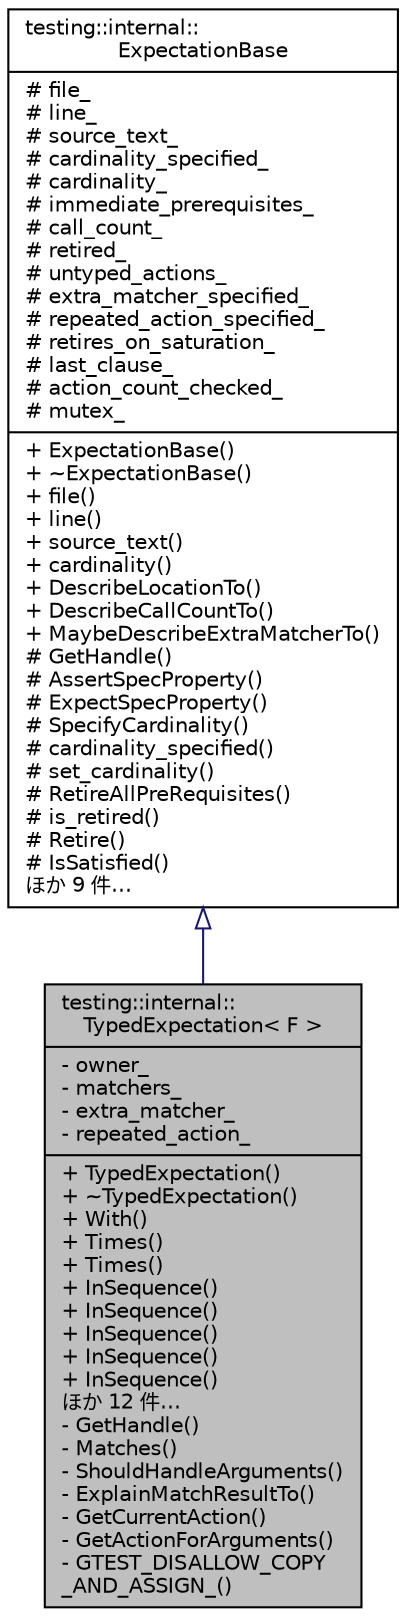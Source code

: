 digraph "testing::internal::TypedExpectation&lt; F &gt;"
{
  edge [fontname="Helvetica",fontsize="10",labelfontname="Helvetica",labelfontsize="10"];
  node [fontname="Helvetica",fontsize="10",shape=record];
  Node0 [label="{testing::internal::\lTypedExpectation\< F \>\n|- owner_\l- matchers_\l- extra_matcher_\l- repeated_action_\l|+ TypedExpectation()\l+ ~TypedExpectation()\l+ With()\l+ Times()\l+ Times()\l+ InSequence()\l+ InSequence()\l+ InSequence()\l+ InSequence()\l+ InSequence()\lほか 12 件…\l- GetHandle()\l- Matches()\l- ShouldHandleArguments()\l- ExplainMatchResultTo()\l- GetCurrentAction()\l- GetActionForArguments()\l- GTEST_DISALLOW_COPY\l_AND_ASSIGN_()\l}",height=0.2,width=0.4,color="black", fillcolor="grey75", style="filled", fontcolor="black"];
  Node1 -> Node0 [dir="back",color="midnightblue",fontsize="10",style="solid",arrowtail="onormal",fontname="Helvetica"];
  Node1 [label="{testing::internal::\lExpectationBase\n|# file_\l# line_\l# source_text_\l# cardinality_specified_\l# cardinality_\l# immediate_prerequisites_\l# call_count_\l# retired_\l# untyped_actions_\l# extra_matcher_specified_\l# repeated_action_specified_\l# retires_on_saturation_\l# last_clause_\l# action_count_checked_\l# mutex_\l|+ ExpectationBase()\l+ ~ExpectationBase()\l+ file()\l+ line()\l+ source_text()\l+ cardinality()\l+ DescribeLocationTo()\l+ DescribeCallCountTo()\l+ MaybeDescribeExtraMatcherTo()\l# GetHandle()\l# AssertSpecProperty()\l# ExpectSpecProperty()\l# SpecifyCardinality()\l# cardinality_specified()\l# set_cardinality()\l# RetireAllPreRequisites()\l# is_retired()\l# Retire()\l# IsSatisfied()\lほか 9 件…\l}",height=0.2,width=0.4,color="black", fillcolor="white", style="filled",URL="$d6/de4/classtesting_1_1internal_1_1_expectation_base.html"];
}
